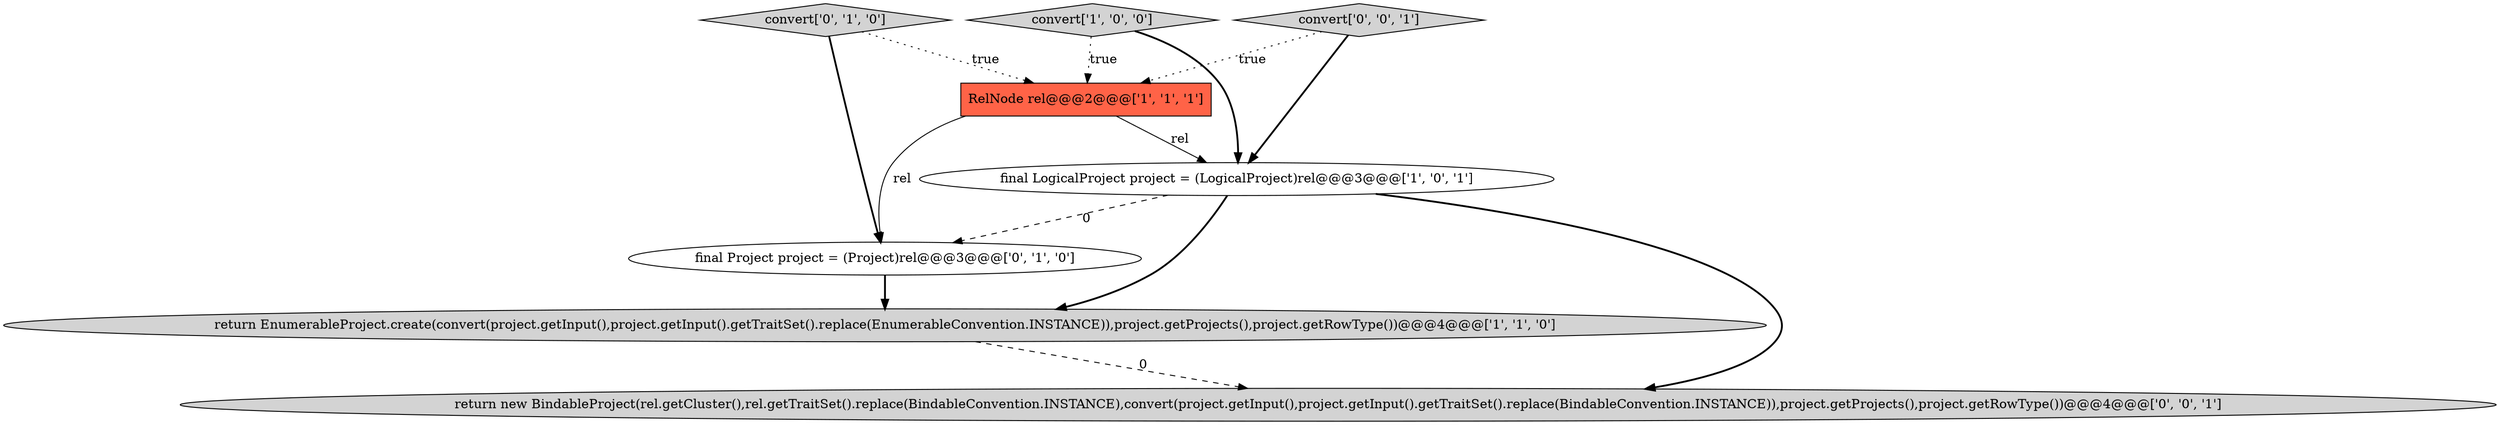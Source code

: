 digraph {
2 [style = filled, label = "return EnumerableProject.create(convert(project.getInput(),project.getInput().getTraitSet().replace(EnumerableConvention.INSTANCE)),project.getProjects(),project.getRowType())@@@4@@@['1', '1', '0']", fillcolor = lightgray, shape = ellipse image = "AAA0AAABBB1BBB"];
6 [style = filled, label = "convert['0', '0', '1']", fillcolor = lightgray, shape = diamond image = "AAA0AAABBB3BBB"];
5 [style = filled, label = "final Project project = (Project)rel@@@3@@@['0', '1', '0']", fillcolor = white, shape = ellipse image = "AAA1AAABBB2BBB"];
1 [style = filled, label = "RelNode rel@@@2@@@['1', '1', '1']", fillcolor = tomato, shape = box image = "AAA0AAABBB1BBB"];
4 [style = filled, label = "convert['0', '1', '0']", fillcolor = lightgray, shape = diamond image = "AAA0AAABBB2BBB"];
7 [style = filled, label = "return new BindableProject(rel.getCluster(),rel.getTraitSet().replace(BindableConvention.INSTANCE),convert(project.getInput(),project.getInput().getTraitSet().replace(BindableConvention.INSTANCE)),project.getProjects(),project.getRowType())@@@4@@@['0', '0', '1']", fillcolor = lightgray, shape = ellipse image = "AAA0AAABBB3BBB"];
3 [style = filled, label = "final LogicalProject project = (LogicalProject)rel@@@3@@@['1', '0', '1']", fillcolor = white, shape = ellipse image = "AAA0AAABBB1BBB"];
0 [style = filled, label = "convert['1', '0', '0']", fillcolor = lightgray, shape = diamond image = "AAA0AAABBB1BBB"];
5->2 [style = bold, label=""];
4->5 [style = bold, label=""];
2->7 [style = dashed, label="0"];
6->1 [style = dotted, label="true"];
0->1 [style = dotted, label="true"];
1->5 [style = solid, label="rel"];
0->3 [style = bold, label=""];
1->3 [style = solid, label="rel"];
4->1 [style = dotted, label="true"];
3->5 [style = dashed, label="0"];
3->7 [style = bold, label=""];
6->3 [style = bold, label=""];
3->2 [style = bold, label=""];
}
